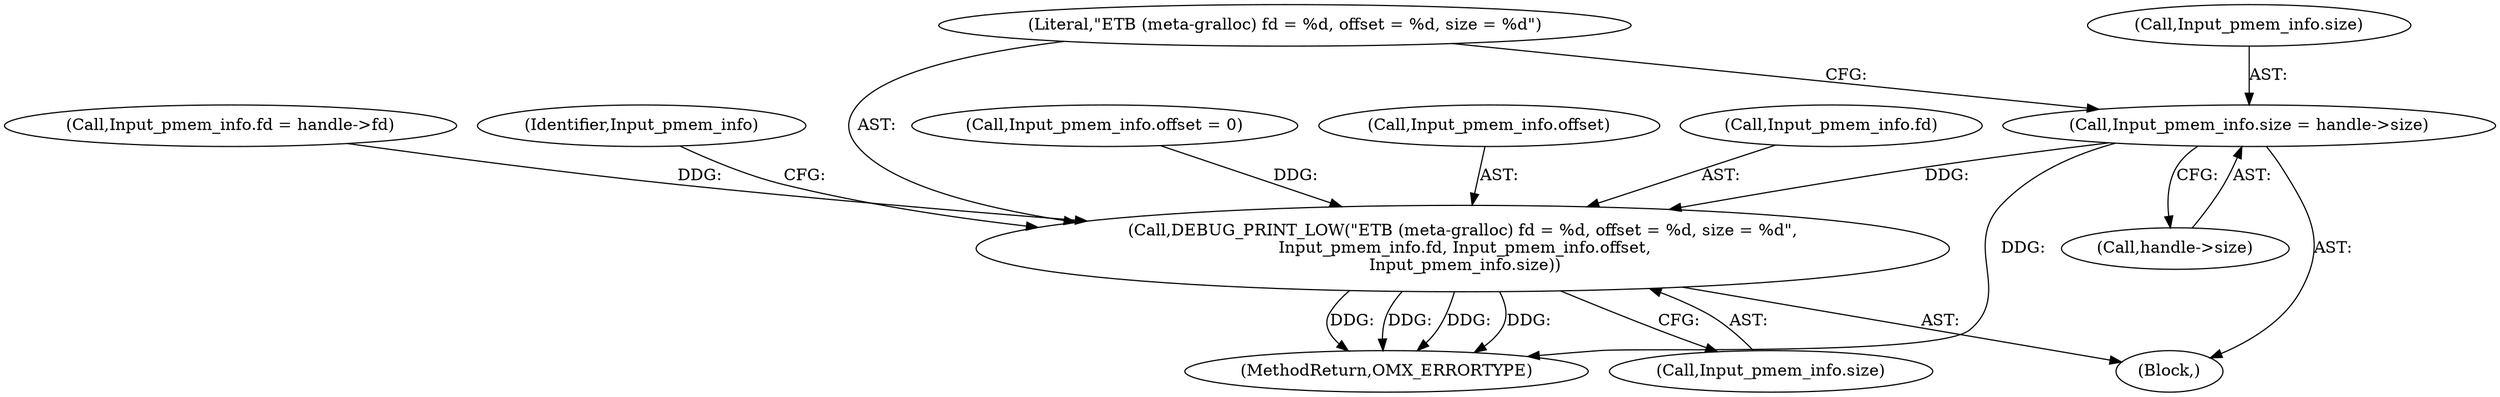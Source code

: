 digraph "0_Android_4ed06d14080d8667d5be14eed200e378cba78345_0@pointer" {
"1000415" [label="(Call,Input_pmem_info.size = handle->size)"];
"1000422" [label="(Call,DEBUG_PRINT_LOW(\"ETB (meta-gralloc) fd = %d, offset = %d, size = %d\",\n Input_pmem_info.fd, Input_pmem_info.offset,\n Input_pmem_info.size))"];
"1000410" [label="(Call,Input_pmem_info.offset = 0)"];
"1000430" [label="(Call,Input_pmem_info.size)"];
"1000416" [label="(Call,Input_pmem_info.size)"];
"1000427" [label="(Call,Input_pmem_info.offset)"];
"1000424" [label="(Call,Input_pmem_info.fd)"];
"1000384" [label="(Block,)"];
"1000398" [label="(Call,Input_pmem_info.fd = handle->fd)"];
"1000419" [label="(Call,handle->size)"];
"1000415" [label="(Call,Input_pmem_info.size = handle->size)"];
"1000423" [label="(Literal,\"ETB (meta-gralloc) fd = %d, offset = %d, size = %d\")"];
"1000437" [label="(Identifier,Input_pmem_info)"];
"1000422" [label="(Call,DEBUG_PRINT_LOW(\"ETB (meta-gralloc) fd = %d, offset = %d, size = %d\",\n Input_pmem_info.fd, Input_pmem_info.offset,\n Input_pmem_info.size))"];
"1000619" [label="(MethodReturn,OMX_ERRORTYPE)"];
"1000415" -> "1000384"  [label="AST: "];
"1000415" -> "1000419"  [label="CFG: "];
"1000416" -> "1000415"  [label="AST: "];
"1000419" -> "1000415"  [label="AST: "];
"1000423" -> "1000415"  [label="CFG: "];
"1000415" -> "1000619"  [label="DDG: "];
"1000415" -> "1000422"  [label="DDG: "];
"1000422" -> "1000384"  [label="AST: "];
"1000422" -> "1000430"  [label="CFG: "];
"1000423" -> "1000422"  [label="AST: "];
"1000424" -> "1000422"  [label="AST: "];
"1000427" -> "1000422"  [label="AST: "];
"1000430" -> "1000422"  [label="AST: "];
"1000437" -> "1000422"  [label="CFG: "];
"1000422" -> "1000619"  [label="DDG: "];
"1000422" -> "1000619"  [label="DDG: "];
"1000422" -> "1000619"  [label="DDG: "];
"1000422" -> "1000619"  [label="DDG: "];
"1000398" -> "1000422"  [label="DDG: "];
"1000410" -> "1000422"  [label="DDG: "];
}
